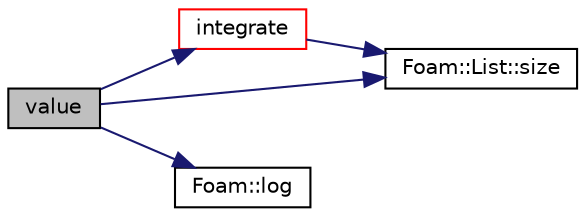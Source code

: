 digraph "value"
{
  bgcolor="transparent";
  edge [fontname="Helvetica",fontsize="10",labelfontname="Helvetica",labelfontsize="10"];
  node [fontname="Helvetica",fontsize="10",shape=record];
  rankdir="LR";
  Node166 [label="value",height=0.2,width=0.4,color="black", fillcolor="grey75", style="filled", fontcolor="black"];
  Node166 -> Node167 [color="midnightblue",fontsize="10",style="solid",fontname="Helvetica"];
  Node167 [label="integrate",height=0.2,width=0.4,color="red",URL="$a28845.html#a37e3cfd56f901dc5a83297cdbba7a742",tooltip="Integrate between two values. "];
  Node167 -> Node213 [color="midnightblue",fontsize="10",style="solid",fontname="Helvetica"];
  Node213 [label="Foam::List::size",height=0.2,width=0.4,color="black",URL="$a26833.html#a8a5f6fa29bd4b500caf186f60245b384",tooltip="Override size to be inconsistent with allocated storage. "];
  Node166 -> Node214 [color="midnightblue",fontsize="10",style="solid",fontname="Helvetica"];
  Node214 [label="Foam::log",height=0.2,width=0.4,color="black",URL="$a21851.html#a6e89590da9859ad497977e08f110d4b5"];
  Node166 -> Node213 [color="midnightblue",fontsize="10",style="solid",fontname="Helvetica"];
}
